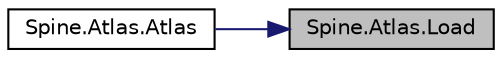 digraph "Spine.Atlas.Load"
{
 // LATEX_PDF_SIZE
  edge [fontname="Helvetica",fontsize="10",labelfontname="Helvetica",labelfontsize="10"];
  node [fontname="Helvetica",fontsize="10",shape=record];
  rankdir="RL";
  Node1 [label="Spine.Atlas.Load",height=0.2,width=0.4,color="black", fillcolor="grey75", style="filled", fontcolor="black",tooltip=" "];
  Node1 -> Node2 [dir="back",color="midnightblue",fontsize="10",style="solid",fontname="Helvetica"];
  Node2 [label="Spine.Atlas.Atlas",height=0.2,width=0.4,color="black", fillcolor="white", style="filled",URL="$class_spine_1_1_atlas.html#abceeec354f761f2cf527497233b60889",tooltip=" "];
}
